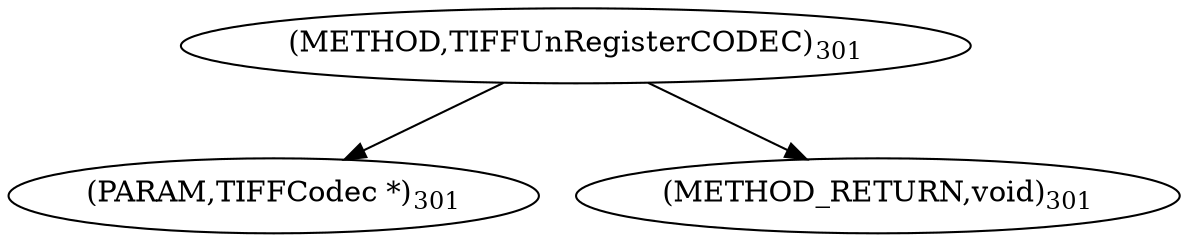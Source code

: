 digraph "TIFFUnRegisterCODEC" {  
"8358" [label = <(METHOD,TIFFUnRegisterCODEC)<SUB>301</SUB>> ]
"8359" [label = <(PARAM,TIFFCodec *)<SUB>301</SUB>> ]
"8360" [label = <(METHOD_RETURN,void)<SUB>301</SUB>> ]
  "8358" -> "8359" 
  "8358" -> "8360" 
}
